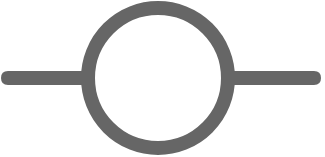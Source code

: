 <mxfile version="21.6.5" type="device">
  <diagram name="Seite-1" id="HTx3RN2Ha4mIXJdk4xNr">
    <mxGraphModel dx="187" dy="414" grid="1" gridSize="10" guides="1" tooltips="1" connect="1" arrows="1" fold="1" page="1" pageScale="1" pageWidth="200" pageHeight="100" math="0" shadow="0">
      <root>
        <mxCell id="0" />
        <mxCell id="1" parent="0" />
        <mxCell id="5rmGqPmEXNfoh8PoT0iQ-11" value="" style="group" vertex="1" connectable="0" parent="1">
          <mxGeometry x="20" y="15" width="159" height="70" as="geometry" />
        </mxCell>
        <mxCell id="5rmGqPmEXNfoh8PoT0iQ-1" value="" style="ellipse;whiteSpace=wrap;html=1;aspect=fixed;fillColor=none;strokeWidth=7;strokeColor=#666666;" vertex="1" parent="5rmGqPmEXNfoh8PoT0iQ-11">
          <mxGeometry x="43" width="70" height="70" as="geometry" />
        </mxCell>
        <mxCell id="5rmGqPmEXNfoh8PoT0iQ-2" value="" style="endArrow=none;html=1;rounded=0;entryX=0;entryY=0.5;entryDx=0;entryDy=0;strokeWidth=7;strokeColor=#666666;" edge="1" parent="5rmGqPmEXNfoh8PoT0iQ-11" target="5rmGqPmEXNfoh8PoT0iQ-1">
          <mxGeometry width="50" height="50" relative="1" as="geometry">
            <mxPoint x="3" y="35" as="sourcePoint" />
            <mxPoint x="93" y="295" as="targetPoint" />
          </mxGeometry>
        </mxCell>
        <mxCell id="5rmGqPmEXNfoh8PoT0iQ-3" value="" style="endArrow=none;html=1;rounded=0;exitX=1;exitY=0.5;exitDx=0;exitDy=0;strokeWidth=7;strokeColor=#666666;" edge="1" parent="5rmGqPmEXNfoh8PoT0iQ-11">
          <mxGeometry width="50" height="50" relative="1" as="geometry">
            <mxPoint x="156" y="35" as="sourcePoint" />
            <mxPoint x="153" y="35" as="targetPoint" />
          </mxGeometry>
        </mxCell>
        <mxCell id="5rmGqPmEXNfoh8PoT0iQ-7" value="" style="shape=or;whiteSpace=wrap;html=1;flipV=1;flipH=1;aspect=fixed;fillColor=#666666;strokeColor=#666666;" vertex="1" parent="5rmGqPmEXNfoh8PoT0iQ-11">
          <mxGeometry y="32" width="3" height="6" as="geometry" />
        </mxCell>
        <mxCell id="5rmGqPmEXNfoh8PoT0iQ-9" value="" style="endArrow=none;html=1;rounded=0;exitX=1;exitY=0.5;exitDx=0;exitDy=0;strokeWidth=7;strokeColor=#666666;" edge="1" parent="5rmGqPmEXNfoh8PoT0iQ-11" source="5rmGqPmEXNfoh8PoT0iQ-1">
          <mxGeometry width="50" height="50" relative="1" as="geometry">
            <mxPoint x="113" y="35" as="sourcePoint" />
            <mxPoint x="153" y="35" as="targetPoint" />
          </mxGeometry>
        </mxCell>
        <mxCell id="5rmGqPmEXNfoh8PoT0iQ-10" value="" style="shape=or;whiteSpace=wrap;html=1;flipV=1;flipH=0;aspect=fixed;fillColor=#666666;strokeColor=#666666;" vertex="1" parent="5rmGqPmEXNfoh8PoT0iQ-11">
          <mxGeometry x="156" y="32" width="3" height="6" as="geometry" />
        </mxCell>
      </root>
    </mxGraphModel>
  </diagram>
</mxfile>
